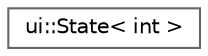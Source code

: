 digraph "Graphical Class Hierarchy"
{
 // LATEX_PDF_SIZE
  bgcolor="transparent";
  edge [fontname=Helvetica,fontsize=10,labelfontname=Helvetica,labelfontsize=10];
  node [fontname=Helvetica,fontsize=10,shape=box,height=0.2,width=0.4];
  rankdir="LR";
  Node0 [label="ui::State\< int \>",height=0.2,width=0.4,color="grey40", fillcolor="white", style="filled",URL="$df/d19/structui_1_1_state.html",tooltip=" "];
}
